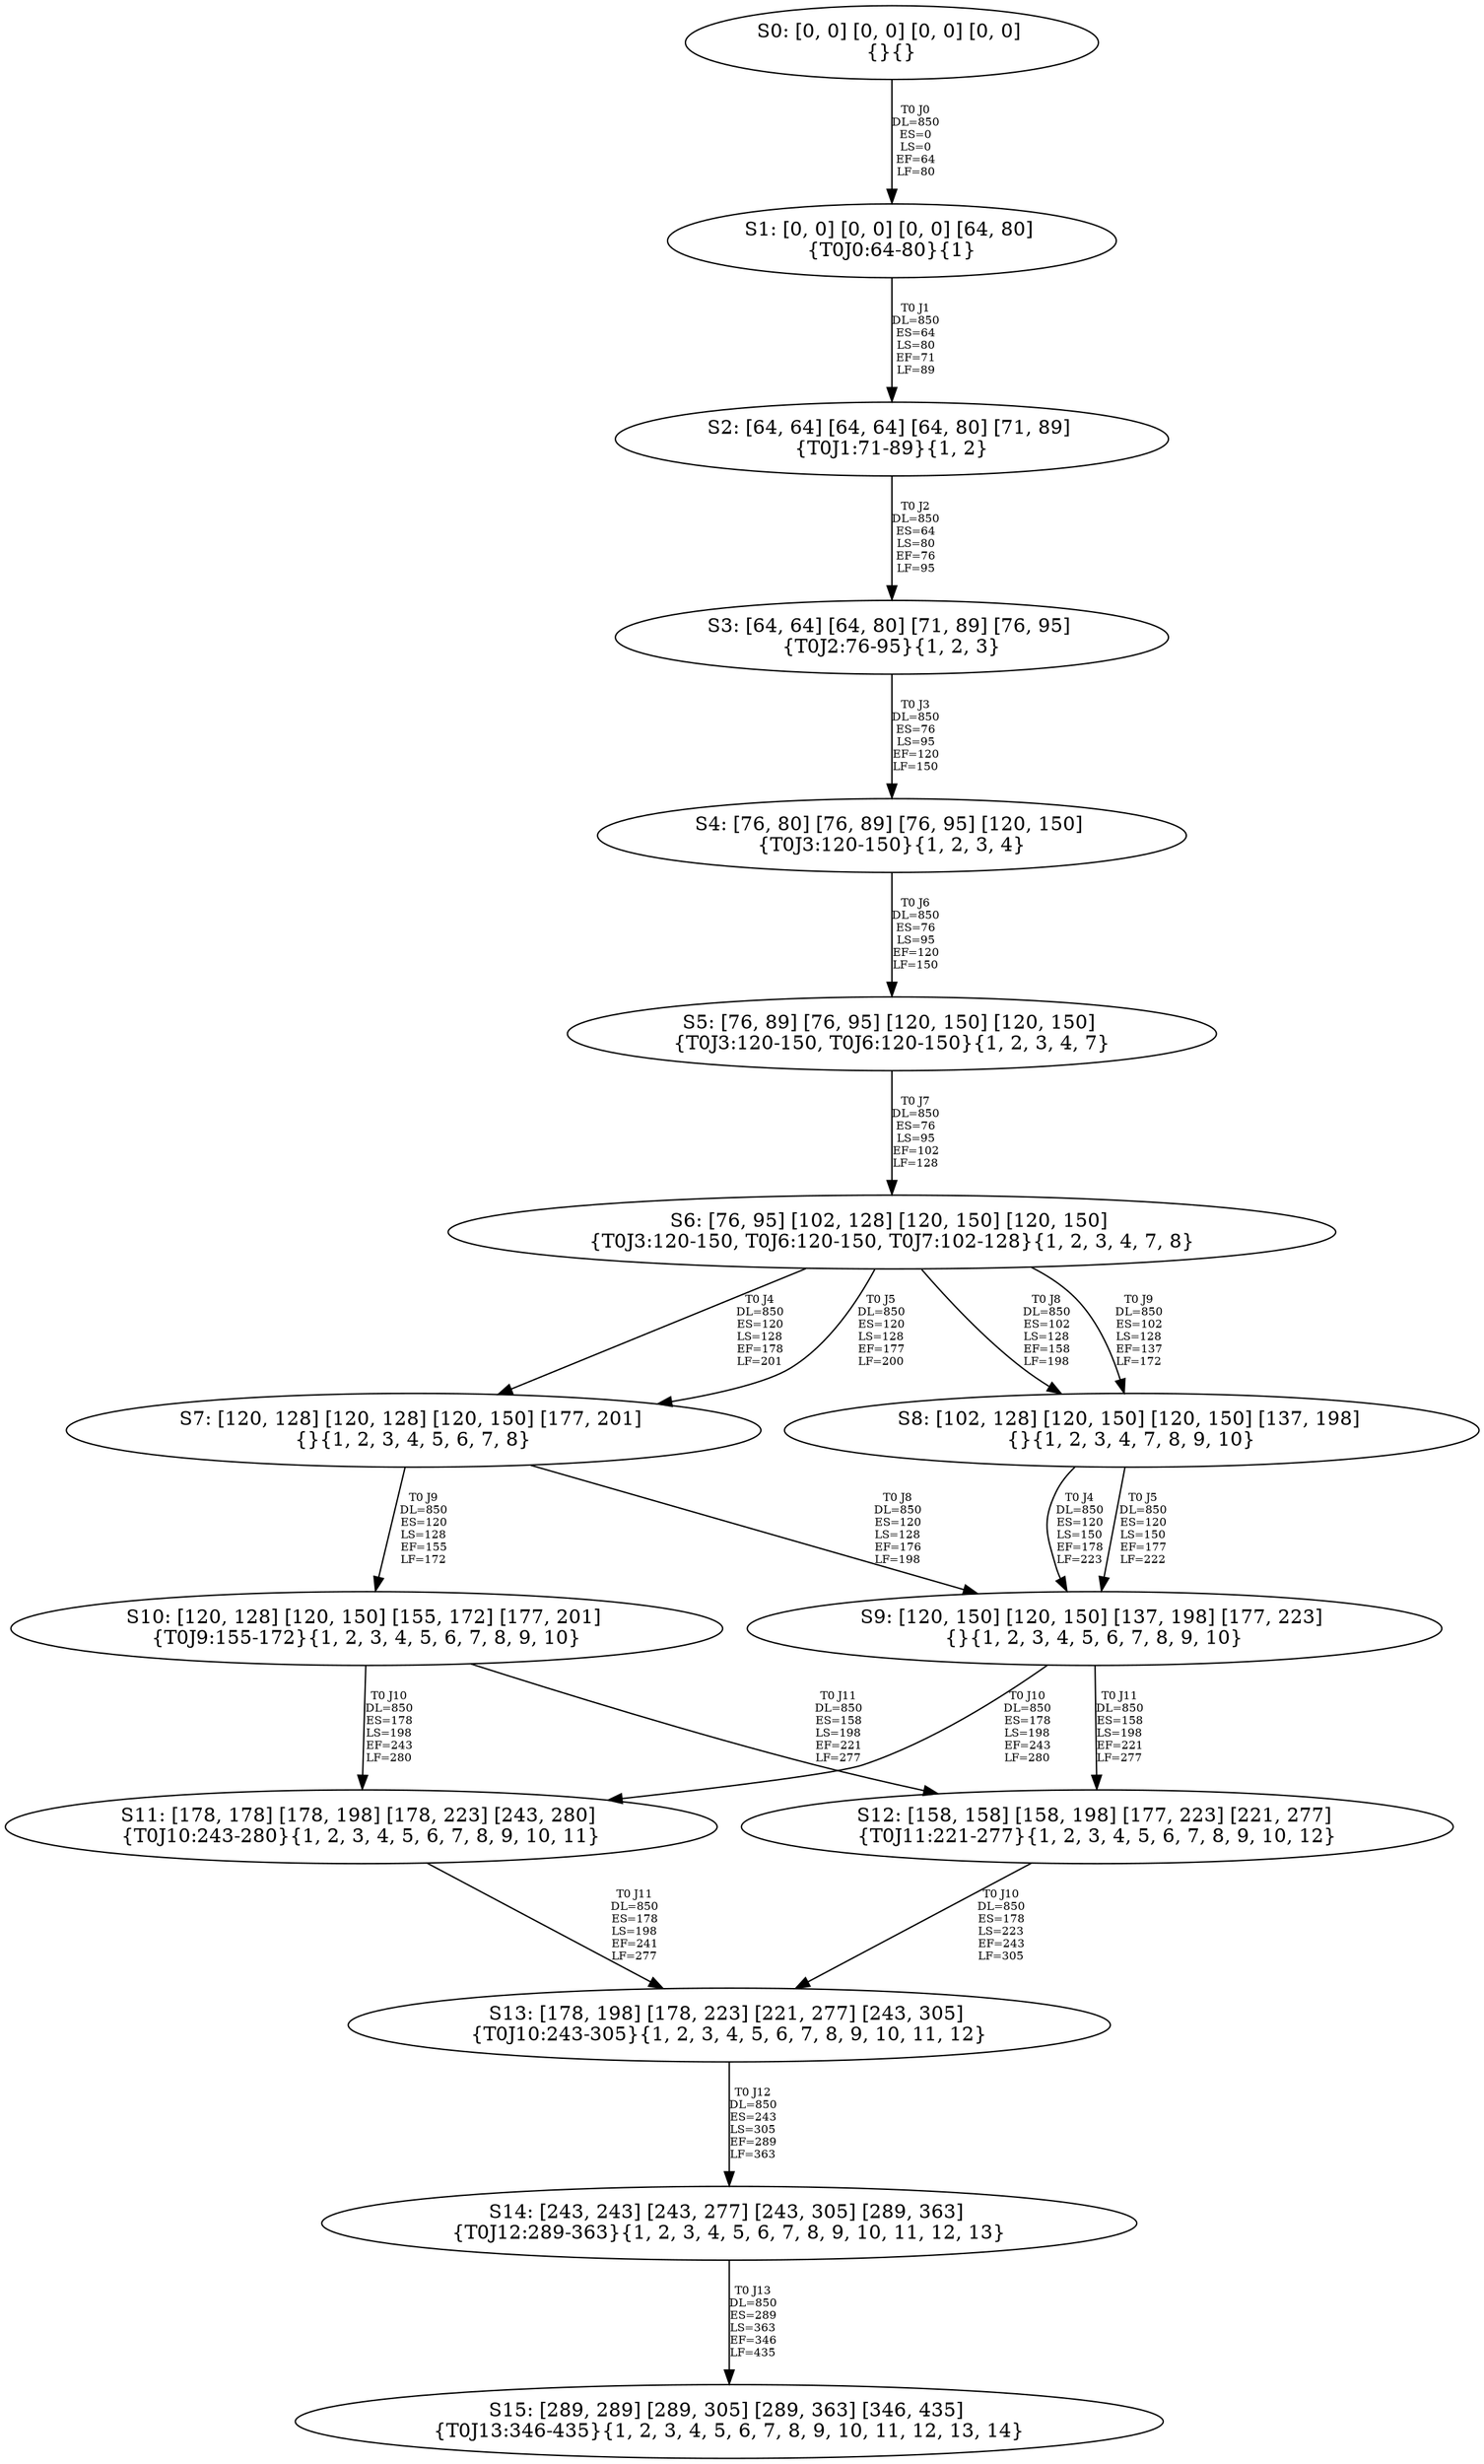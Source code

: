 digraph {
	S0[label="S0: [0, 0] [0, 0] [0, 0] [0, 0] \n{}{}"];
	S1[label="S1: [0, 0] [0, 0] [0, 0] [64, 80] \n{T0J0:64-80}{1}"];
	S2[label="S2: [64, 64] [64, 64] [64, 80] [71, 89] \n{T0J1:71-89}{1, 2}"];
	S3[label="S3: [64, 64] [64, 80] [71, 89] [76, 95] \n{T0J2:76-95}{1, 2, 3}"];
	S4[label="S4: [76, 80] [76, 89] [76, 95] [120, 150] \n{T0J3:120-150}{1, 2, 3, 4}"];
	S5[label="S5: [76, 89] [76, 95] [120, 150] [120, 150] \n{T0J3:120-150, T0J6:120-150}{1, 2, 3, 4, 7}"];
	S6[label="S6: [76, 95] [102, 128] [120, 150] [120, 150] \n{T0J3:120-150, T0J6:120-150, T0J7:102-128}{1, 2, 3, 4, 7, 8}"];
	S7[label="S7: [120, 128] [120, 128] [120, 150] [177, 201] \n{}{1, 2, 3, 4, 5, 6, 7, 8}"];
	S8[label="S8: [102, 128] [120, 150] [120, 150] [137, 198] \n{}{1, 2, 3, 4, 7, 8, 9, 10}"];
	S9[label="S9: [120, 150] [120, 150] [137, 198] [177, 223] \n{}{1, 2, 3, 4, 5, 6, 7, 8, 9, 10}"];
	S10[label="S10: [120, 128] [120, 150] [155, 172] [177, 201] \n{T0J9:155-172}{1, 2, 3, 4, 5, 6, 7, 8, 9, 10}"];
	S11[label="S11: [178, 178] [178, 198] [178, 223] [243, 280] \n{T0J10:243-280}{1, 2, 3, 4, 5, 6, 7, 8, 9, 10, 11}"];
	S12[label="S12: [158, 158] [158, 198] [177, 223] [221, 277] \n{T0J11:221-277}{1, 2, 3, 4, 5, 6, 7, 8, 9, 10, 12}"];
	S13[label="S13: [178, 198] [178, 223] [221, 277] [243, 305] \n{T0J10:243-305}{1, 2, 3, 4, 5, 6, 7, 8, 9, 10, 11, 12}"];
	S14[label="S14: [243, 243] [243, 277] [243, 305] [289, 363] \n{T0J12:289-363}{1, 2, 3, 4, 5, 6, 7, 8, 9, 10, 11, 12, 13}"];
	S15[label="S15: [289, 289] [289, 305] [289, 363] [346, 435] \n{T0J13:346-435}{1, 2, 3, 4, 5, 6, 7, 8, 9, 10, 11, 12, 13, 14}"];
	S0 -> S1[label="T0 J0\nDL=850\nES=0\nLS=0\nEF=64\nLF=80",fontsize=8];
	S1 -> S2[label="T0 J1\nDL=850\nES=64\nLS=80\nEF=71\nLF=89",fontsize=8];
	S2 -> S3[label="T0 J2\nDL=850\nES=64\nLS=80\nEF=76\nLF=95",fontsize=8];
	S3 -> S4[label="T0 J3\nDL=850\nES=76\nLS=95\nEF=120\nLF=150",fontsize=8];
	S4 -> S5[label="T0 J6\nDL=850\nES=76\nLS=95\nEF=120\nLF=150",fontsize=8];
	S5 -> S6[label="T0 J7\nDL=850\nES=76\nLS=95\nEF=102\nLF=128",fontsize=8];
	S6 -> S7[label="T0 J4\nDL=850\nES=120\nLS=128\nEF=178\nLF=201",fontsize=8];
	S6 -> S7[label="T0 J5\nDL=850\nES=120\nLS=128\nEF=177\nLF=200",fontsize=8];
	S6 -> S8[label="T0 J8\nDL=850\nES=102\nLS=128\nEF=158\nLF=198",fontsize=8];
	S6 -> S8[label="T0 J9\nDL=850\nES=102\nLS=128\nEF=137\nLF=172",fontsize=8];
	S7 -> S9[label="T0 J8\nDL=850\nES=120\nLS=128\nEF=176\nLF=198",fontsize=8];
	S7 -> S10[label="T0 J9\nDL=850\nES=120\nLS=128\nEF=155\nLF=172",fontsize=8];
	S8 -> S9[label="T0 J4\nDL=850\nES=120\nLS=150\nEF=178\nLF=223",fontsize=8];
	S8 -> S9[label="T0 J5\nDL=850\nES=120\nLS=150\nEF=177\nLF=222",fontsize=8];
	S9 -> S11[label="T0 J10\nDL=850\nES=178\nLS=198\nEF=243\nLF=280",fontsize=8];
	S9 -> S12[label="T0 J11\nDL=850\nES=158\nLS=198\nEF=221\nLF=277",fontsize=8];
	S10 -> S11[label="T0 J10\nDL=850\nES=178\nLS=198\nEF=243\nLF=280",fontsize=8];
	S10 -> S12[label="T0 J11\nDL=850\nES=158\nLS=198\nEF=221\nLF=277",fontsize=8];
	S11 -> S13[label="T0 J11\nDL=850\nES=178\nLS=198\nEF=241\nLF=277",fontsize=8];
	S12 -> S13[label="T0 J10\nDL=850\nES=178\nLS=223\nEF=243\nLF=305",fontsize=8];
	S13 -> S14[label="T0 J12\nDL=850\nES=243\nLS=305\nEF=289\nLF=363",fontsize=8];
	S14 -> S15[label="T0 J13\nDL=850\nES=289\nLS=363\nEF=346\nLF=435",fontsize=8];
}
